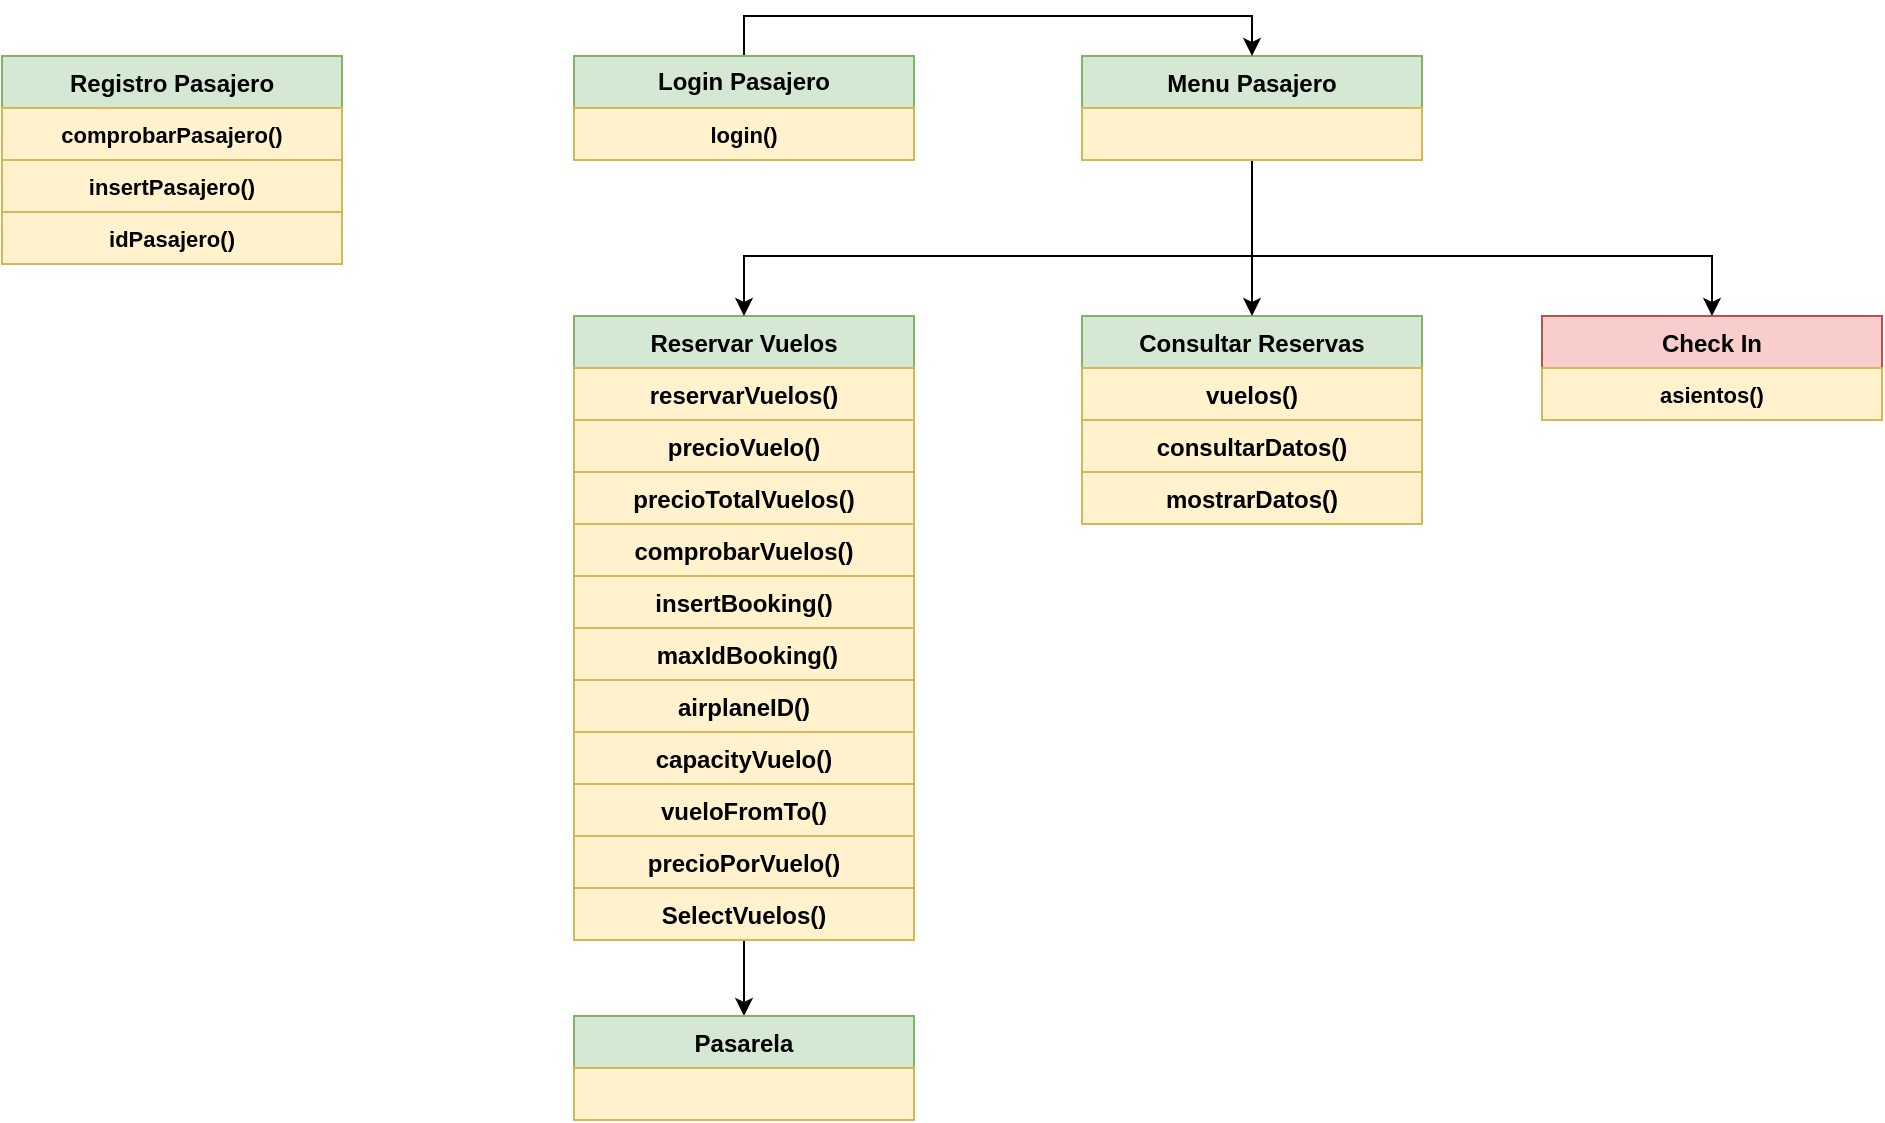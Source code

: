 <mxfile version="13.7.9" type="device"><diagram id="Rja8RbwtGSfOauzHTPhz" name="Página-1"><mxGraphModel dx="1951" dy="766" grid="1" gridSize="10" guides="1" tooltips="1" connect="1" arrows="1" fold="1" page="1" pageScale="1" pageWidth="1169" pageHeight="827" math="1" shadow="0"><root><mxCell id="0"/><mxCell id="1" parent="0"/><mxCell id="om1Nb-SVx7XguKgaJAyx-2" value="Registro Pasajero" style="swimlane;fontStyle=1;childLayout=stackLayout;horizontal=1;startSize=26;horizontalStack=0;resizeParent=1;resizeParentMax=0;resizeLast=0;collapsible=1;marginBottom=0;strokeColor=#82b366;fillColor=#d5e8d4;" parent="1" vertex="1"><mxGeometry x="-870" y="140" width="170" height="104" as="geometry"/></mxCell><mxCell id="om1Nb-SVx7XguKgaJAyx-3" value="comprobarPasajero()" style="text;align=center;verticalAlign=middle;spacingLeft=4;spacingRight=4;overflow=hidden;rotatable=0;points=[[0,0.5],[1,0.5]];portConstraint=eastwest;fillColor=#fff2cc;strokeColor=#d6b656;fontStyle=1;fontFamily=Helvetica;fontSize=11;" parent="om1Nb-SVx7XguKgaJAyx-2" vertex="1"><mxGeometry y="26" width="170" height="26" as="geometry"/></mxCell><mxCell id="om1Nb-SVx7XguKgaJAyx-28" value="insertPasajero()" style="text;align=center;verticalAlign=middle;spacingLeft=4;spacingRight=4;overflow=hidden;rotatable=0;points=[[0,0.5],[1,0.5]];portConstraint=eastwest;fillColor=#fff2cc;strokeColor=#d6b656;fontStyle=1;fontFamily=Helvetica;fontSize=11;" parent="om1Nb-SVx7XguKgaJAyx-2" vertex="1"><mxGeometry y="52" width="170" height="26" as="geometry"/></mxCell><mxCell id="om1Nb-SVx7XguKgaJAyx-50" value="idPasajero()" style="text;align=center;verticalAlign=middle;spacingLeft=4;spacingRight=4;overflow=hidden;rotatable=0;points=[[0,0.5],[1,0.5]];portConstraint=eastwest;fillColor=#fff2cc;strokeColor=#d6b656;fontStyle=1;fontFamily=Helvetica;fontSize=11;" parent="om1Nb-SVx7XguKgaJAyx-2" vertex="1"><mxGeometry y="78" width="170" height="26" as="geometry"/></mxCell><mxCell id="2gZghWKEiPPyivGKmYbx-24" style="edgeStyle=orthogonalEdgeStyle;rounded=0;orthogonalLoop=1;jettySize=auto;html=1;" parent="1" source="om1Nb-SVx7XguKgaJAyx-44" target="2gZghWKEiPPyivGKmYbx-14" edge="1"><mxGeometry relative="1" as="geometry"/></mxCell><mxCell id="om1Nb-SVx7XguKgaJAyx-44" value="Reservar Vuelos" style="swimlane;fontStyle=1;childLayout=stackLayout;horizontal=1;startSize=26;horizontalStack=0;resizeParent=1;resizeParentMax=0;resizeLast=0;collapsible=1;marginBottom=0;strokeColor=#82b366;fillColor=#d5e8d4;" parent="1" vertex="1"><mxGeometry x="-584" y="270" width="170" height="312" as="geometry"/></mxCell><mxCell id="om1Nb-SVx7XguKgaJAyx-45" value="reservarVuelos()" style="text;align=center;verticalAlign=middle;spacingLeft=4;spacingRight=4;overflow=hidden;rotatable=0;points=[[0,0.5],[1,0.5]];portConstraint=eastwest;fillColor=#fff2cc;strokeColor=#d6b656;fontStyle=1" parent="om1Nb-SVx7XguKgaJAyx-44" vertex="1"><mxGeometry y="26" width="170" height="26" as="geometry"/></mxCell><mxCell id="om1Nb-SVx7XguKgaJAyx-46" value="precioVuelo()" style="text;align=center;verticalAlign=middle;spacingLeft=4;spacingRight=4;overflow=hidden;rotatable=0;points=[[0,0.5],[1,0.5]];portConstraint=eastwest;fillColor=#fff2cc;strokeColor=#d6b656;fontStyle=1" parent="om1Nb-SVx7XguKgaJAyx-44" vertex="1"><mxGeometry y="52" width="170" height="26" as="geometry"/></mxCell><mxCell id="4RnxXHe9VxQw1fKqL_0q-2" value="precioTotalVuelos()" style="text;align=center;verticalAlign=middle;spacingLeft=4;spacingRight=4;overflow=hidden;rotatable=0;points=[[0,0.5],[1,0.5]];portConstraint=eastwest;fillColor=#fff2cc;strokeColor=#d6b656;fontStyle=1" parent="om1Nb-SVx7XguKgaJAyx-44" vertex="1"><mxGeometry y="78" width="170" height="26" as="geometry"/></mxCell><mxCell id="2gZghWKEiPPyivGKmYbx-1" value="comprobarVuelos()" style="text;align=center;verticalAlign=middle;spacingLeft=4;spacingRight=4;overflow=hidden;rotatable=0;points=[[0,0.5],[1,0.5]];portConstraint=eastwest;fillColor=#fff2cc;strokeColor=#d6b656;fontStyle=1" parent="om1Nb-SVx7XguKgaJAyx-44" vertex="1"><mxGeometry y="104" width="170" height="26" as="geometry"/></mxCell><mxCell id="2gZghWKEiPPyivGKmYbx-2" value="insertBooking()" style="text;align=center;verticalAlign=middle;spacingLeft=4;spacingRight=4;overflow=hidden;rotatable=0;points=[[0,0.5],[1,0.5]];portConstraint=eastwest;fillColor=#fff2cc;strokeColor=#d6b656;fontStyle=1" parent="om1Nb-SVx7XguKgaJAyx-44" vertex="1"><mxGeometry y="130" width="170" height="26" as="geometry"/></mxCell><mxCell id="2gZghWKEiPPyivGKmYbx-3" value=" maxIdBooking()" style="text;align=center;verticalAlign=middle;spacingLeft=4;spacingRight=4;overflow=hidden;rotatable=0;points=[[0,0.5],[1,0.5]];portConstraint=eastwest;fillColor=#fff2cc;strokeColor=#d6b656;fontStyle=1" parent="om1Nb-SVx7XguKgaJAyx-44" vertex="1"><mxGeometry y="156" width="170" height="26" as="geometry"/></mxCell><mxCell id="2gZghWKEiPPyivGKmYbx-4" value="airplaneID()" style="text;align=center;verticalAlign=middle;spacingLeft=4;spacingRight=4;overflow=hidden;rotatable=0;points=[[0,0.5],[1,0.5]];portConstraint=eastwest;fillColor=#fff2cc;strokeColor=#d6b656;fontStyle=1" parent="om1Nb-SVx7XguKgaJAyx-44" vertex="1"><mxGeometry y="182" width="170" height="26" as="geometry"/></mxCell><mxCell id="2gZghWKEiPPyivGKmYbx-5" value="capacityVuelo()" style="text;align=center;verticalAlign=middle;spacingLeft=4;spacingRight=4;overflow=hidden;rotatable=0;points=[[0,0.5],[1,0.5]];portConstraint=eastwest;fillColor=#fff2cc;strokeColor=#d6b656;fontStyle=1" parent="om1Nb-SVx7XguKgaJAyx-44" vertex="1"><mxGeometry y="208" width="170" height="26" as="geometry"/></mxCell><mxCell id="2gZghWKEiPPyivGKmYbx-6" value="vueloFromTo()" style="text;align=center;verticalAlign=middle;spacingLeft=4;spacingRight=4;overflow=hidden;rotatable=0;points=[[0,0.5],[1,0.5]];portConstraint=eastwest;fillColor=#fff2cc;strokeColor=#d6b656;fontStyle=1" parent="om1Nb-SVx7XguKgaJAyx-44" vertex="1"><mxGeometry y="234" width="170" height="26" as="geometry"/></mxCell><mxCell id="4RnxXHe9VxQw1fKqL_0q-1" value="precioPorVuelo()" style="text;align=center;verticalAlign=middle;spacingLeft=4;spacingRight=4;overflow=hidden;rotatable=0;points=[[0,0.5],[1,0.5]];portConstraint=eastwest;fillColor=#fff2cc;strokeColor=#d6b656;fontStyle=1" parent="om1Nb-SVx7XguKgaJAyx-44" vertex="1"><mxGeometry y="260" width="170" height="26" as="geometry"/></mxCell><mxCell id="2gZghWKEiPPyivGKmYbx-7" value="SelectVuelos()" style="text;align=center;verticalAlign=middle;spacingLeft=4;spacingRight=4;overflow=hidden;rotatable=0;points=[[0,0.5],[1,0.5]];portConstraint=eastwest;fillColor=#fff2cc;strokeColor=#d6b656;fontStyle=1" parent="om1Nb-SVx7XguKgaJAyx-44" vertex="1"><mxGeometry y="286" width="170" height="26" as="geometry"/></mxCell><mxCell id="om1Nb-SVx7XguKgaJAyx-19" value="Consultar Reservas" style="swimlane;fontStyle=1;childLayout=stackLayout;horizontal=1;startSize=26;horizontalStack=0;resizeParent=1;resizeParentMax=0;resizeLast=0;collapsible=1;marginBottom=0;strokeColor=#82b366;fillColor=#d5e8d4;" parent="1" vertex="1"><mxGeometry x="-330" y="270" width="170" height="104" as="geometry"/></mxCell><mxCell id="om1Nb-SVx7XguKgaJAyx-20" value="vuelos()" style="text;align=center;verticalAlign=middle;spacingLeft=4;spacingRight=4;overflow=hidden;rotatable=0;points=[[0,0.5],[1,0.5]];portConstraint=eastwest;fillColor=#fff2cc;strokeColor=#d6b656;fontStyle=1" parent="om1Nb-SVx7XguKgaJAyx-19" vertex="1"><mxGeometry y="26" width="170" height="26" as="geometry"/></mxCell><mxCell id="om1Nb-SVx7XguKgaJAyx-21" value="consultarDatos()" style="text;align=center;verticalAlign=middle;spacingLeft=4;spacingRight=4;overflow=hidden;rotatable=0;points=[[0,0.5],[1,0.5]];portConstraint=eastwest;fillColor=#fff2cc;strokeColor=#d6b656;fontStyle=1" parent="om1Nb-SVx7XguKgaJAyx-19" vertex="1"><mxGeometry y="52" width="170" height="26" as="geometry"/></mxCell><mxCell id="pwBZ1yKlzE_sP8Ljurgl-1" value="mostrarDatos()" style="text;align=center;verticalAlign=middle;spacingLeft=4;spacingRight=4;overflow=hidden;rotatable=0;points=[[0,0.5],[1,0.5]];portConstraint=eastwest;fillColor=#fff2cc;strokeColor=#d6b656;fontStyle=1" vertex="1" parent="om1Nb-SVx7XguKgaJAyx-19"><mxGeometry y="78" width="170" height="26" as="geometry"/></mxCell><mxCell id="om1Nb-SVx7XguKgaJAyx-29" value="Check In" style="swimlane;fontStyle=1;childLayout=stackLayout;horizontal=1;startSize=26;horizontalStack=0;resizeParent=1;resizeParentMax=0;resizeLast=0;collapsible=1;marginBottom=0;strokeColor=#b85450;fillColor=#f8cecc;" parent="1" vertex="1"><mxGeometry x="-100" y="270" width="170" height="52" as="geometry"/></mxCell><mxCell id="om1Nb-SVx7XguKgaJAyx-30" value="asientos()" style="text;align=center;verticalAlign=middle;spacingLeft=4;spacingRight=4;overflow=hidden;rotatable=0;points=[[0,0.5],[1,0.5]];portConstraint=eastwest;fillColor=#fff2cc;strokeColor=#d6b656;fontStyle=1;fontFamily=Helvetica;fontSize=11;" parent="om1Nb-SVx7XguKgaJAyx-29" vertex="1"><mxGeometry y="26" width="170" height="26" as="geometry"/></mxCell><mxCell id="2gZghWKEiPPyivGKmYbx-10" style="edgeStyle=orthogonalEdgeStyle;rounded=0;orthogonalLoop=1;jettySize=auto;html=1;" parent="1" source="om1Nb-SVx7XguKgaJAyx-47" target="om1Nb-SVx7XguKgaJAyx-44" edge="1"><mxGeometry relative="1" as="geometry"><Array as="points"><mxPoint x="-245" y="240"/><mxPoint x="-499" y="240"/></Array></mxGeometry></mxCell><mxCell id="2gZghWKEiPPyivGKmYbx-12" style="edgeStyle=orthogonalEdgeStyle;rounded=0;orthogonalLoop=1;jettySize=auto;html=1;entryX=0.5;entryY=0;entryDx=0;entryDy=0;" parent="1" source="om1Nb-SVx7XguKgaJAyx-47" target="om1Nb-SVx7XguKgaJAyx-29" edge="1"><mxGeometry relative="1" as="geometry"><Array as="points"><mxPoint x="-245" y="240"/><mxPoint x="-15" y="240"/></Array></mxGeometry></mxCell><mxCell id="om1Nb-SVx7XguKgaJAyx-47" value="Menu Pasajero" style="swimlane;fontStyle=1;childLayout=stackLayout;horizontal=1;startSize=26;horizontalStack=0;resizeParent=1;resizeParentMax=0;resizeLast=0;collapsible=1;marginBottom=0;strokeColor=#82b366;fillColor=#d5e8d4;" parent="1" vertex="1"><mxGeometry x="-330" y="140" width="170" height="52" as="geometry"/></mxCell><mxCell id="om1Nb-SVx7XguKgaJAyx-48" value="" style="text;align=center;verticalAlign=middle;spacingLeft=4;spacingRight=4;overflow=hidden;rotatable=0;points=[[0,0.5],[1,0.5]];portConstraint=eastwest;fillColor=#fff2cc;strokeColor=#d6b656;" parent="om1Nb-SVx7XguKgaJAyx-47" vertex="1"><mxGeometry y="26" width="170" height="26" as="geometry"/></mxCell><mxCell id="2gZghWKEiPPyivGKmYbx-9" style="edgeStyle=orthogonalEdgeStyle;rounded=0;orthogonalLoop=1;jettySize=auto;html=1;entryX=0.5;entryY=0;entryDx=0;entryDy=0;" parent="1" source="om1Nb-SVx7XguKgaJAyx-32" target="om1Nb-SVx7XguKgaJAyx-47" edge="1"><mxGeometry relative="1" as="geometry"><Array as="points"><mxPoint x="-499" y="120"/><mxPoint x="-245" y="120"/></Array></mxGeometry></mxCell><mxCell id="om1Nb-SVx7XguKgaJAyx-32" value="Login Pasajero" style="swimlane;fontStyle=1;childLayout=stackLayout;horizontal=1;startSize=26;horizontalStack=0;resizeParent=1;resizeParentMax=0;resizeLast=0;collapsible=1;marginBottom=0;strokeColor=#82b366;fillColor=#d5e8d4;whiteSpace=wrap;" parent="1" vertex="1"><mxGeometry x="-584" y="140" width="170" height="52" as="geometry"/></mxCell><mxCell id="om1Nb-SVx7XguKgaJAyx-33" value="login()" style="text;align=center;verticalAlign=middle;spacingLeft=4;spacingRight=4;overflow=hidden;rotatable=0;points=[[0,0.5],[1,0.5]];portConstraint=eastwest;fillColor=#fff2cc;strokeColor=#d6b656;fontStyle=1;fontFamily=Helvetica;fontSize=11;" parent="om1Nb-SVx7XguKgaJAyx-32" vertex="1"><mxGeometry y="26" width="170" height="26" as="geometry"/></mxCell><mxCell id="2gZghWKEiPPyivGKmYbx-11" style="edgeStyle=orthogonalEdgeStyle;rounded=0;orthogonalLoop=1;jettySize=auto;html=1;" parent="1" target="om1Nb-SVx7XguKgaJAyx-19" edge="1"><mxGeometry relative="1" as="geometry"><Array as="points"><mxPoint x="-245" y="240"/><mxPoint x="-245" y="240"/></Array><mxPoint x="-245" y="218" as="sourcePoint"/></mxGeometry></mxCell><mxCell id="2gZghWKEiPPyivGKmYbx-14" value="Pasarela" style="swimlane;fontStyle=1;childLayout=stackLayout;horizontal=1;startSize=26;horizontalStack=0;resizeParent=1;resizeParentMax=0;resizeLast=0;collapsible=1;marginBottom=0;strokeColor=#82b366;fillColor=#d5e8d4;" parent="1" vertex="1"><mxGeometry x="-584" y="620" width="170" height="52" as="geometry"/></mxCell><mxCell id="2gZghWKEiPPyivGKmYbx-22" value="" style="text;align=center;verticalAlign=middle;spacingLeft=4;spacingRight=4;overflow=hidden;rotatable=0;points=[[0,0.5],[1,0.5]];portConstraint=eastwest;fillColor=#fff2cc;strokeColor=#d6b656;fontStyle=1" parent="2gZghWKEiPPyivGKmYbx-14" vertex="1"><mxGeometry y="26" width="170" height="26" as="geometry"/></mxCell></root></mxGraphModel></diagram></mxfile>